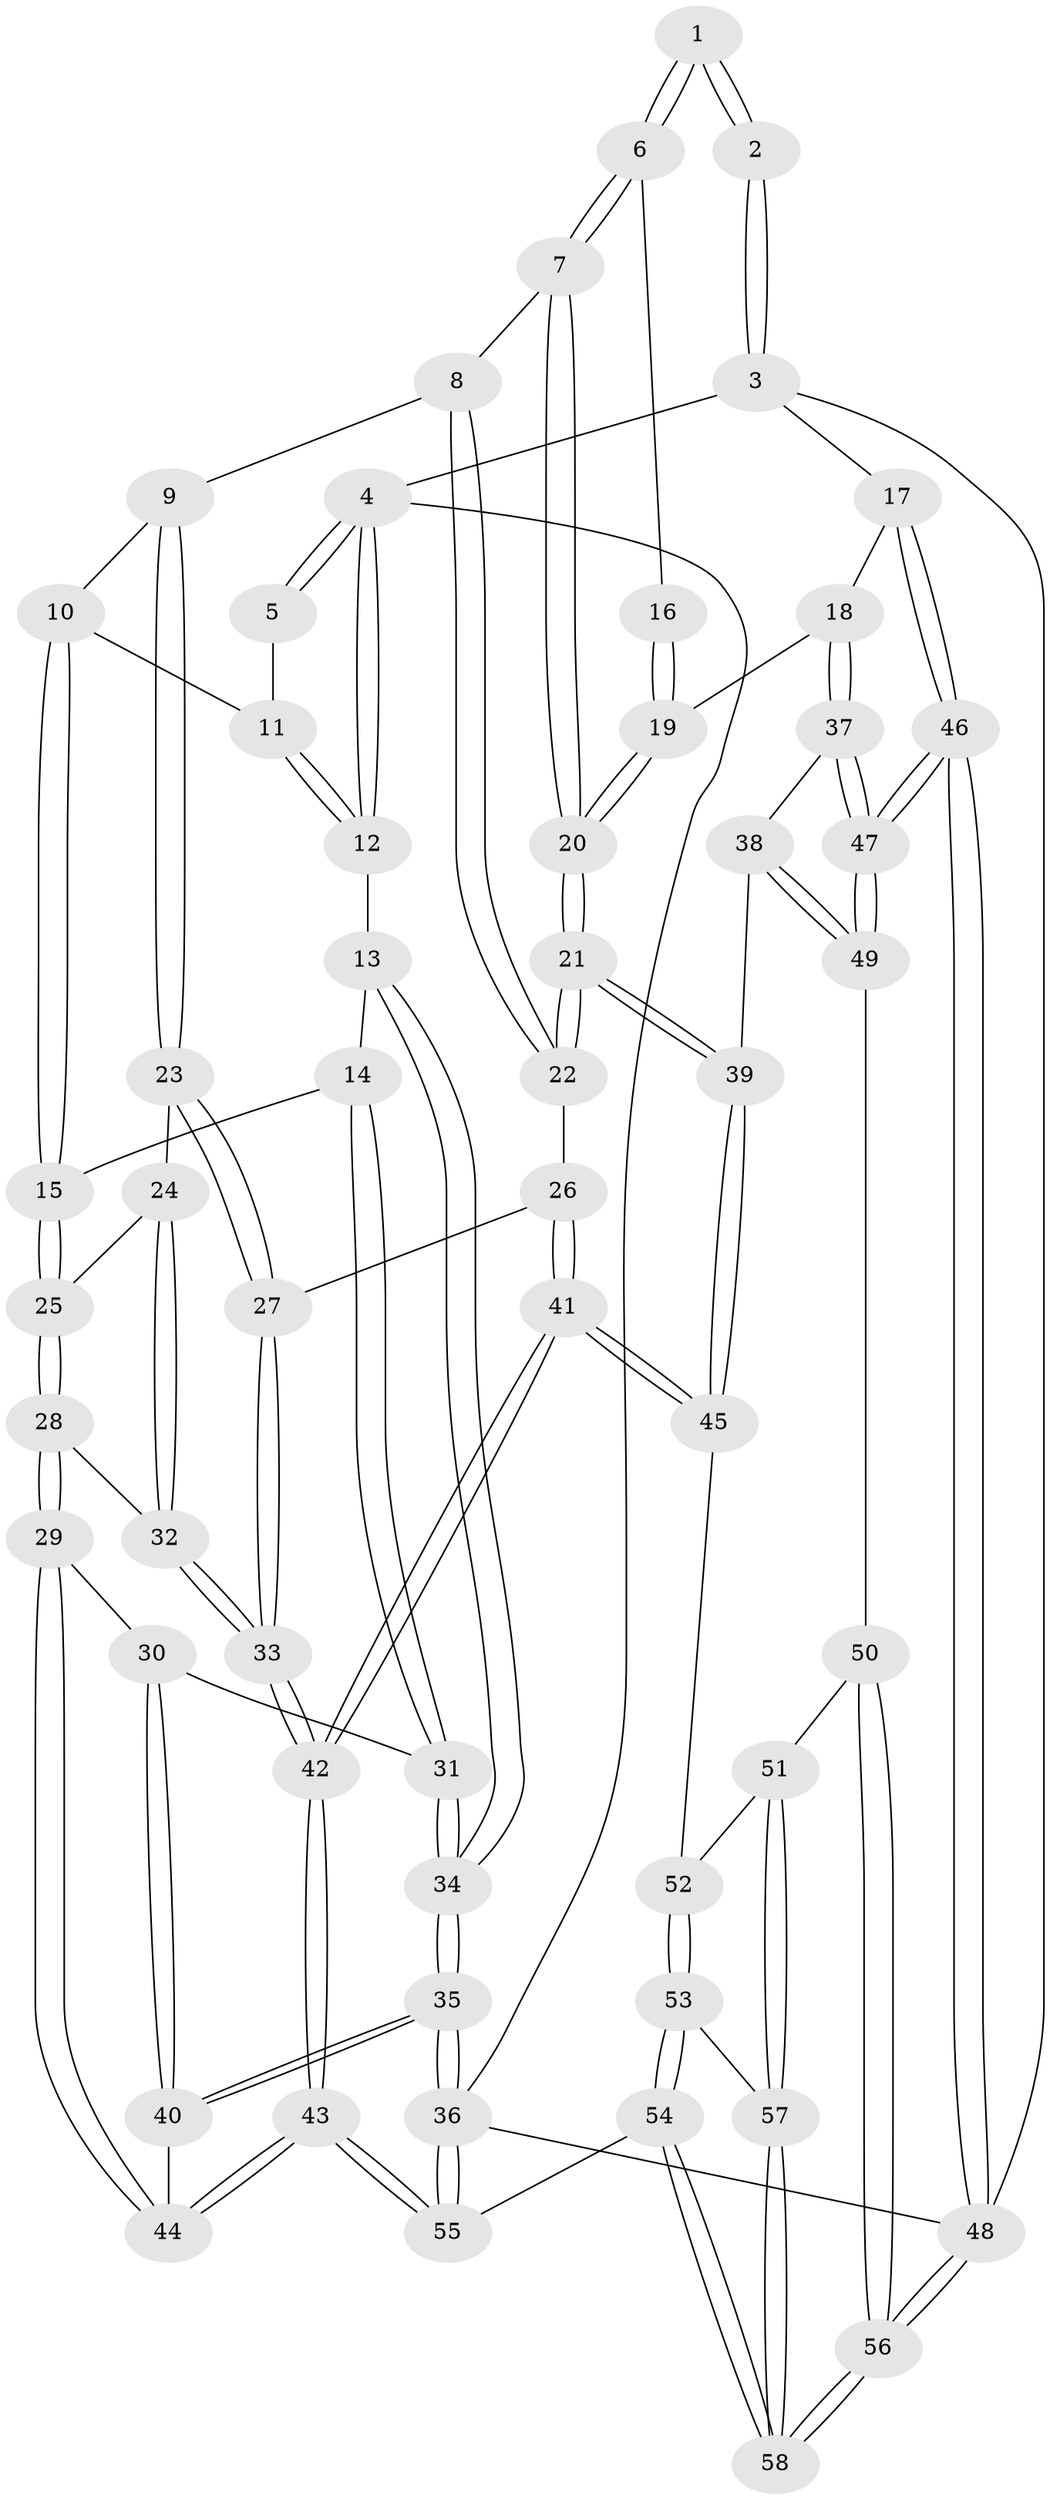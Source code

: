 // Generated by graph-tools (version 1.1) at 2025/27/03/09/25 03:27:12]
// undirected, 58 vertices, 142 edges
graph export_dot {
graph [start="1"]
  node [color=gray90,style=filled];
  1 [pos="+0.6298300471722592+0"];
  2 [pos="+1+0"];
  3 [pos="+1+0"];
  4 [pos="+0+0"];
  5 [pos="+0.5720315377063032+0"];
  6 [pos="+0.7115112188512772+0.23208917980409852"];
  7 [pos="+0.6437920268877871+0.3318124700733086"];
  8 [pos="+0.5932001876677826+0.3385469676002711"];
  9 [pos="+0.5365821389946115+0.34294525782845103"];
  10 [pos="+0.4123517526548497+0.19313107856120937"];
  11 [pos="+0.4123525885788302+0.19149718967906096"];
  12 [pos="+0+0"];
  13 [pos="+0+0.06703938725180135"];
  14 [pos="+0.24542631016247543+0.3486359223518503"];
  15 [pos="+0.26695701918105924+0.34678026131144535"];
  16 [pos="+0.8289162491803435+0.2545982962576212"];
  17 [pos="+1+0.37769933593307303"];
  18 [pos="+0.9779233109741208+0.41684885659569254"];
  19 [pos="+0.9386287066290607+0.40974538853668363"];
  20 [pos="+0.7525465354737342+0.4926971340002827"];
  21 [pos="+0.7054617696701879+0.6119290864578404"];
  22 [pos="+0.6120788765230207+0.5678105727625476"];
  23 [pos="+0.49270080173764474+0.42360667445554434"];
  24 [pos="+0.4056448991509261+0.43318915006334435"];
  25 [pos="+0.2962478390577161+0.37790300560359047"];
  26 [pos="+0.5203819597749366+0.5317377774293791"];
  27 [pos="+0.5174250585514402+0.529232371581077"];
  28 [pos="+0.31638230978136633+0.5648602593276806"];
  29 [pos="+0.2633885844116721+0.5765869963518466"];
  30 [pos="+0.18696629390487898+0.5246563435041341"];
  31 [pos="+0.17146049864912752+0.5069465250467726"];
  32 [pos="+0.34565421078674274+0.5701175268667316"];
  33 [pos="+0.3760814110886329+0.5916174371594969"];
  34 [pos="+0+0.5156112071245287"];
  35 [pos="+0+0.8374218149415258"];
  36 [pos="+0+1"];
  37 [pos="+0.9276118639992901+0.6240636809383718"];
  38 [pos="+0.8472956420141985+0.6672228971890345"];
  39 [pos="+0.7057465435220123+0.6134659297749214"];
  40 [pos="+0.09171703791810763+0.7857484791166682"];
  41 [pos="+0.4688385580951759+0.7552572018992801"];
  42 [pos="+0.42476987153009893+0.7761989261164061"];
  43 [pos="+0.3834052662199574+0.8355397123416894"];
  44 [pos="+0.2025810852750588+0.7721142736949788"];
  45 [pos="+0.6576857984678197+0.7163349976030833"];
  46 [pos="+1+0.7650763915628387"];
  47 [pos="+1+0.7638844968533972"];
  48 [pos="+1+1"];
  49 [pos="+0.9144886714512611+0.8200465435474317"];
  50 [pos="+0.9103000842095307+0.824957618315242"];
  51 [pos="+0.8730900810923503+0.8522613172515986"];
  52 [pos="+0.6661528428127049+0.7396206204827914"];
  53 [pos="+0.6658426980091616+0.9075081520104772"];
  54 [pos="+0.5295233601152618+1"];
  55 [pos="+0.45671946815891384+1"];
  56 [pos="+1+1"];
  57 [pos="+0.8518899440837269+0.88991428015774"];
  58 [pos="+0.8666268668003336+1"];
  1 -- 2;
  1 -- 2;
  1 -- 6;
  1 -- 6;
  2 -- 3;
  2 -- 3;
  3 -- 4;
  3 -- 17;
  3 -- 48;
  4 -- 5;
  4 -- 5;
  4 -- 12;
  4 -- 12;
  4 -- 36;
  5 -- 11;
  6 -- 7;
  6 -- 7;
  6 -- 16;
  7 -- 8;
  7 -- 20;
  7 -- 20;
  8 -- 9;
  8 -- 22;
  8 -- 22;
  9 -- 10;
  9 -- 23;
  9 -- 23;
  10 -- 11;
  10 -- 15;
  10 -- 15;
  11 -- 12;
  11 -- 12;
  12 -- 13;
  13 -- 14;
  13 -- 34;
  13 -- 34;
  14 -- 15;
  14 -- 31;
  14 -- 31;
  15 -- 25;
  15 -- 25;
  16 -- 19;
  16 -- 19;
  17 -- 18;
  17 -- 46;
  17 -- 46;
  18 -- 19;
  18 -- 37;
  18 -- 37;
  19 -- 20;
  19 -- 20;
  20 -- 21;
  20 -- 21;
  21 -- 22;
  21 -- 22;
  21 -- 39;
  21 -- 39;
  22 -- 26;
  23 -- 24;
  23 -- 27;
  23 -- 27;
  24 -- 25;
  24 -- 32;
  24 -- 32;
  25 -- 28;
  25 -- 28;
  26 -- 27;
  26 -- 41;
  26 -- 41;
  27 -- 33;
  27 -- 33;
  28 -- 29;
  28 -- 29;
  28 -- 32;
  29 -- 30;
  29 -- 44;
  29 -- 44;
  30 -- 31;
  30 -- 40;
  30 -- 40;
  31 -- 34;
  31 -- 34;
  32 -- 33;
  32 -- 33;
  33 -- 42;
  33 -- 42;
  34 -- 35;
  34 -- 35;
  35 -- 36;
  35 -- 36;
  35 -- 40;
  35 -- 40;
  36 -- 55;
  36 -- 55;
  36 -- 48;
  37 -- 38;
  37 -- 47;
  37 -- 47;
  38 -- 39;
  38 -- 49;
  38 -- 49;
  39 -- 45;
  39 -- 45;
  40 -- 44;
  41 -- 42;
  41 -- 42;
  41 -- 45;
  41 -- 45;
  42 -- 43;
  42 -- 43;
  43 -- 44;
  43 -- 44;
  43 -- 55;
  43 -- 55;
  45 -- 52;
  46 -- 47;
  46 -- 47;
  46 -- 48;
  46 -- 48;
  47 -- 49;
  47 -- 49;
  48 -- 56;
  48 -- 56;
  49 -- 50;
  50 -- 51;
  50 -- 56;
  50 -- 56;
  51 -- 52;
  51 -- 57;
  51 -- 57;
  52 -- 53;
  52 -- 53;
  53 -- 54;
  53 -- 54;
  53 -- 57;
  54 -- 55;
  54 -- 58;
  54 -- 58;
  56 -- 58;
  56 -- 58;
  57 -- 58;
  57 -- 58;
}
